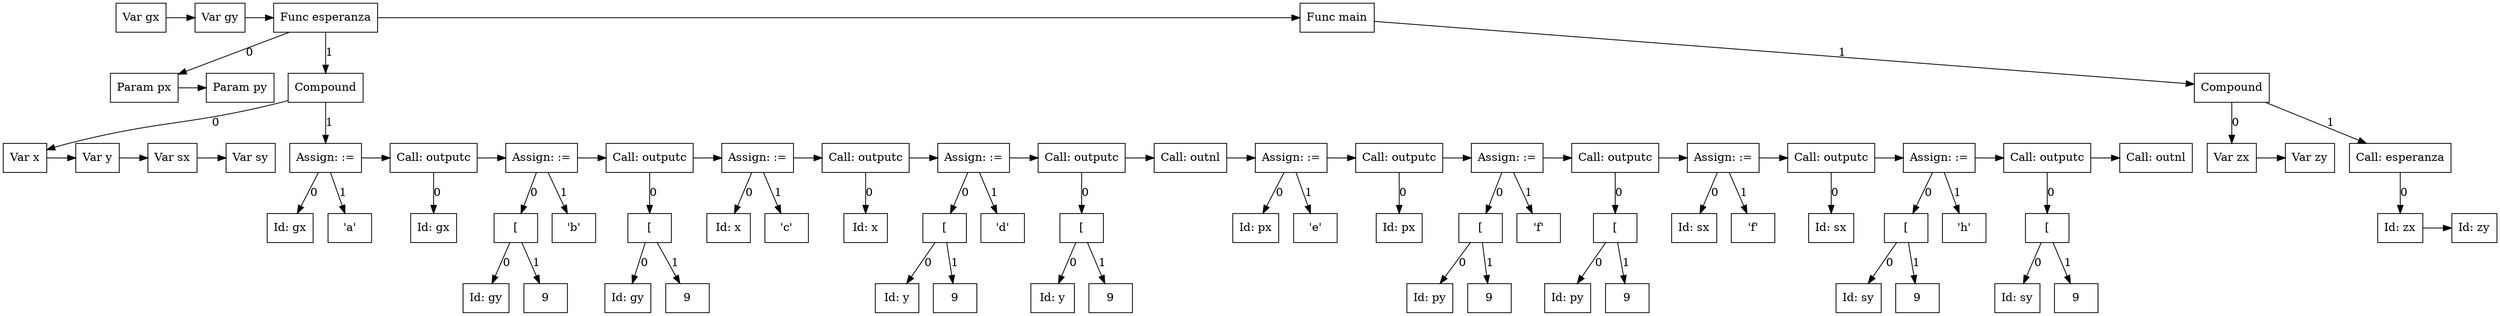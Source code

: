 digraph G {
node0 [label="Var gx"; shape=box];
subgraph SibNames_0 {
rankdir="LR"; rank="same";
node0 [label="Var gx"; shape=box];
node1 [label="Var gy"; shape=box];
node67 [label="Func esperanza"; shape=box];
node74 [label="Func main"; shape=box];
}

subgraph SibPtrs_0 {
rankdir="LR";
node0 -> node1;
node1 -> node67;
node67 -> node74;
}

subgraph childNames_67 {
rankdir="LR"; rank="same"; ordering=out
node2 [label="Param px"; shape=box];
node66 [label="Compound"; shape=box];
}

subgraph childPtrs_67 {
rankdir="TB";
node67 -> node2 [label="0"];
node67 -> node66 [label="1"];
}

subgraph SibNames_2 {
rankdir="LR"; rank="same";
node2 [label="Param px"; shape=box];
node3 [label="Param py"; shape=box];
}

subgraph SibPtrs_2 {
rankdir="LR";
node2 -> node3;
}

subgraph childNames_66 {
rankdir="LR"; rank="same"; ordering=out
node4 [label="Var x"; shape=box];
node10 [label="Assign: :="; shape=box];
}

subgraph childPtrs_66 {
rankdir="TB";
node66 -> node4 [label="0"];
node66 -> node10 [label="1"];
}

subgraph SibNames_4 {
rankdir="LR"; rank="same";
node4 [label="Var x"; shape=box];
node5 [label="Var y"; shape=box];
node6 [label="Var sx"; shape=box];
node7 [label="Var sy"; shape=box];
}

subgraph SibPtrs_4 {
rankdir="LR";
node4 -> node5;
node5 -> node6;
node6 -> node7;
}

subgraph childNames_10 {
rankdir="LR"; rank="same"; ordering=out
node8 [label="Id: gx"; shape=box];
node9 [label="'a'"; shape=box];
}

subgraph childPtrs_10 {
rankdir="TB";
node10 -> node8 [label="0"];
node10 -> node9 [label="1"];
}

subgraph SibNames_10 {
rankdir="LR"; rank="same";
node10 [label="Assign: :="; shape=box];
node12 [label="Call: outputc"; shape=box];
node17 [label="Assign: :="; shape=box];
node21 [label="Call: outputc"; shape=box];
node24 [label="Assign: :="; shape=box];
node26 [label="Call: outputc"; shape=box];
node31 [label="Assign: :="; shape=box];
node35 [label="Call: outputc"; shape=box];
node36 [label="Call: outnl"; shape=box];
node39 [label="Assign: :="; shape=box];
node41 [label="Call: outputc"; shape=box];
node46 [label="Assign: :="; shape=box];
node50 [label="Call: outputc"; shape=box];
node53 [label="Assign: :="; shape=box];
node55 [label="Call: outputc"; shape=box];
node60 [label="Assign: :="; shape=box];
node64 [label="Call: outputc"; shape=box];
node65 [label="Call: outnl"; shape=box];
}

subgraph SibPtrs_10 {
rankdir="LR";
node10 -> node12;
node12 -> node17;
node17 -> node21;
node21 -> node24;
node24 -> node26;
node26 -> node31;
node31 -> node35;
node35 -> node36;
node36 -> node39;
node39 -> node41;
node41 -> node46;
node46 -> node50;
node50 -> node53;
node53 -> node55;
node55 -> node60;
node60 -> node64;
node64 -> node65;
}

subgraph childNames_12 {
rankdir="LR"; rank="same"; ordering=out
node11 [label="Id: gx"; shape=box];
}

subgraph childPtrs_12 {
rankdir="TB";
node12 -> node11 [label="0"];
}

subgraph childNames_17 {
rankdir="LR"; rank="same"; ordering=out
node14 [label="["; shape=box];
node16 [label="'b'"; shape=box];
}

subgraph childPtrs_17 {
rankdir="TB";
node17 -> node14 [label="0"];
node17 -> node16 [label="1"];
}

subgraph childNames_14 {
rankdir="LR"; rank="same"; ordering=out
node15 [label="Id: gy"; shape=box];
node13 [label="9"; shape=box];
}

subgraph childPtrs_14 {
rankdir="TB";
node14 -> node15 [label="0"];
node14 -> node13 [label="1"];
}

subgraph childNames_21 {
rankdir="LR"; rank="same"; ordering=out
node19 [label="["; shape=box];
}

subgraph childPtrs_21 {
rankdir="TB";
node21 -> node19 [label="0"];
}

subgraph childNames_19 {
rankdir="LR"; rank="same"; ordering=out
node20 [label="Id: gy"; shape=box];
node18 [label="9"; shape=box];
}

subgraph childPtrs_19 {
rankdir="TB";
node19 -> node20 [label="0"];
node19 -> node18 [label="1"];
}

subgraph childNames_24 {
rankdir="LR"; rank="same"; ordering=out
node22 [label="Id: x"; shape=box];
node23 [label="'c'"; shape=box];
}

subgraph childPtrs_24 {
rankdir="TB";
node24 -> node22 [label="0"];
node24 -> node23 [label="1"];
}

subgraph childNames_26 {
rankdir="LR"; rank="same"; ordering=out
node25 [label="Id: x"; shape=box];
}

subgraph childPtrs_26 {
rankdir="TB";
node26 -> node25 [label="0"];
}

subgraph childNames_31 {
rankdir="LR"; rank="same"; ordering=out
node28 [label="["; shape=box];
node30 [label="'d'"; shape=box];
}

subgraph childPtrs_31 {
rankdir="TB";
node31 -> node28 [label="0"];
node31 -> node30 [label="1"];
}

subgraph childNames_28 {
rankdir="LR"; rank="same"; ordering=out
node29 [label="Id: y"; shape=box];
node27 [label="9"; shape=box];
}

subgraph childPtrs_28 {
rankdir="TB";
node28 -> node29 [label="0"];
node28 -> node27 [label="1"];
}

subgraph childNames_35 {
rankdir="LR"; rank="same"; ordering=out
node33 [label="["; shape=box];
}

subgraph childPtrs_35 {
rankdir="TB";
node35 -> node33 [label="0"];
}

subgraph childNames_33 {
rankdir="LR"; rank="same"; ordering=out
node34 [label="Id: y"; shape=box];
node32 [label="9"; shape=box];
}

subgraph childPtrs_33 {
rankdir="TB";
node33 -> node34 [label="0"];
node33 -> node32 [label="1"];
}

subgraph childNames_39 {
rankdir="LR"; rank="same"; ordering=out
node37 [label="Id: px"; shape=box];
node38 [label="'e'"; shape=box];
}

subgraph childPtrs_39 {
rankdir="TB";
node39 -> node37 [label="0"];
node39 -> node38 [label="1"];
}

subgraph childNames_41 {
rankdir="LR"; rank="same"; ordering=out
node40 [label="Id: px"; shape=box];
}

subgraph childPtrs_41 {
rankdir="TB";
node41 -> node40 [label="0"];
}

subgraph childNames_46 {
rankdir="LR"; rank="same"; ordering=out
node43 [label="["; shape=box];
node45 [label="'f'"; shape=box];
}

subgraph childPtrs_46 {
rankdir="TB";
node46 -> node43 [label="0"];
node46 -> node45 [label="1"];
}

subgraph childNames_43 {
rankdir="LR"; rank="same"; ordering=out
node44 [label="Id: py"; shape=box];
node42 [label="9"; shape=box];
}

subgraph childPtrs_43 {
rankdir="TB";
node43 -> node44 [label="0"];
node43 -> node42 [label="1"];
}

subgraph childNames_50 {
rankdir="LR"; rank="same"; ordering=out
node48 [label="["; shape=box];
}

subgraph childPtrs_50 {
rankdir="TB";
node50 -> node48 [label="0"];
}

subgraph childNames_48 {
rankdir="LR"; rank="same"; ordering=out
node49 [label="Id: py"; shape=box];
node47 [label="9"; shape=box];
}

subgraph childPtrs_48 {
rankdir="TB";
node48 -> node49 [label="0"];
node48 -> node47 [label="1"];
}

subgraph childNames_53 {
rankdir="LR"; rank="same"; ordering=out
node51 [label="Id: sx"; shape=box];
node52 [label="'f'"; shape=box];
}

subgraph childPtrs_53 {
rankdir="TB";
node53 -> node51 [label="0"];
node53 -> node52 [label="1"];
}

subgraph childNames_55 {
rankdir="LR"; rank="same"; ordering=out
node54 [label="Id: sx"; shape=box];
}

subgraph childPtrs_55 {
rankdir="TB";
node55 -> node54 [label="0"];
}

subgraph childNames_60 {
rankdir="LR"; rank="same"; ordering=out
node57 [label="["; shape=box];
node59 [label="'h'"; shape=box];
}

subgraph childPtrs_60 {
rankdir="TB";
node60 -> node57 [label="0"];
node60 -> node59 [label="1"];
}

subgraph childNames_57 {
rankdir="LR"; rank="same"; ordering=out
node58 [label="Id: sy"; shape=box];
node56 [label="9"; shape=box];
}

subgraph childPtrs_57 {
rankdir="TB";
node57 -> node58 [label="0"];
node57 -> node56 [label="1"];
}

subgraph childNames_64 {
rankdir="LR"; rank="same"; ordering=out
node62 [label="["; shape=box];
}

subgraph childPtrs_64 {
rankdir="TB";
node64 -> node62 [label="0"];
}

subgraph childNames_62 {
rankdir="LR"; rank="same"; ordering=out
node63 [label="Id: sy"; shape=box];
node61 [label="9"; shape=box];
}

subgraph childPtrs_62 {
rankdir="TB";
node62 -> node63 [label="0"];
node62 -> node61 [label="1"];
}

subgraph childNames_74 {
rankdir="LR"; rank="same"; ordering=out
node73 [label="Compound"; shape=box];
}

subgraph childPtrs_74 {
rankdir="TB";
node74 -> node73 [label="1"];
}

subgraph childNames_73 {
rankdir="LR"; rank="same"; ordering=out
node68 [label="Var zx"; shape=box];
node72 [label="Call: esperanza"; shape=box];
}

subgraph childPtrs_73 {
rankdir="TB";
node73 -> node68 [label="0"];
node73 -> node72 [label="1"];
}

subgraph SibNames_68 {
rankdir="LR"; rank="same";
node68 [label="Var zx"; shape=box];
node69 [label="Var zy"; shape=box];
}

subgraph SibPtrs_68 {
rankdir="LR";
node68 -> node69;
}

subgraph childNames_72 {
rankdir="LR"; rank="same"; ordering=out
node70 [label="Id: zx"; shape=box];
}

subgraph childPtrs_72 {
rankdir="TB";
node72 -> node70 [label="0"];
}

subgraph SibNames_70 {
rankdir="LR"; rank="same";
node70 [label="Id: zx"; shape=box];
node71 [label="Id: zy"; shape=box];
}

subgraph SibPtrs_70 {
rankdir="LR";
node70 -> node71;
}

}
